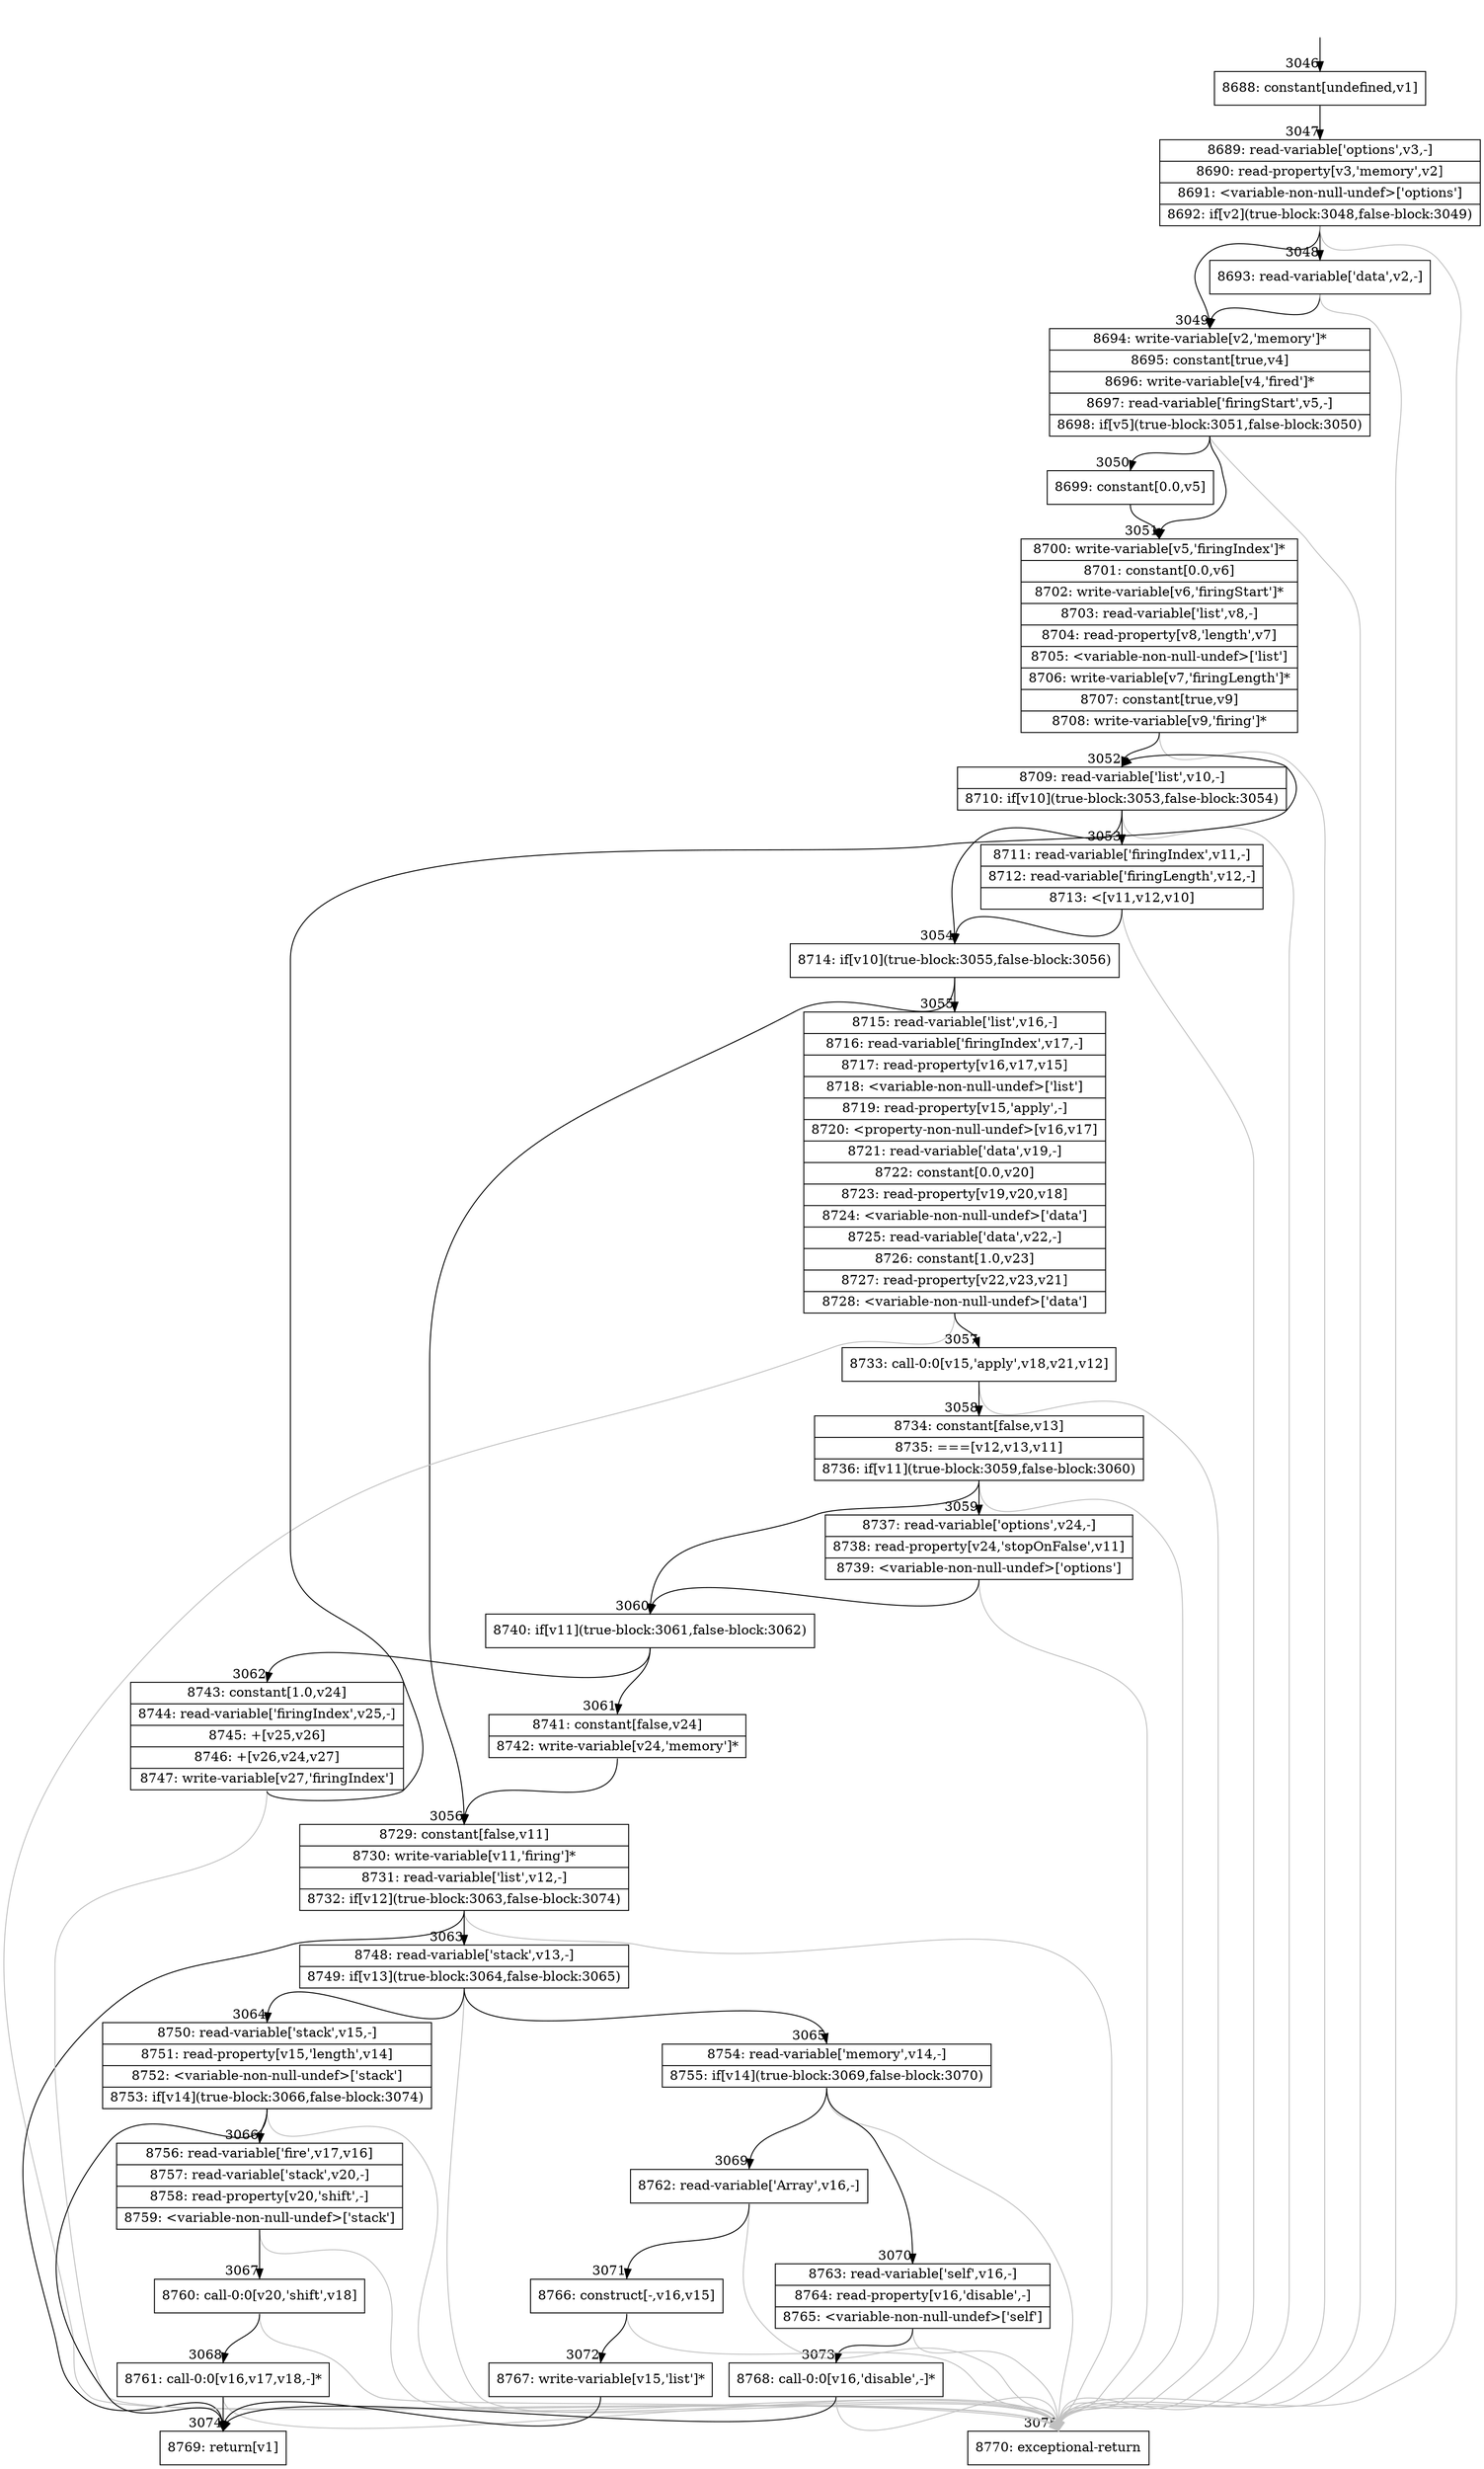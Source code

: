 digraph {
rankdir="TD"
BB_entry202[shape=none,label=""];
BB_entry202 -> BB3046 [tailport=s, headport=n, headlabel="    3046"]
BB3046 [shape=record label="{8688: constant[undefined,v1]}" ] 
BB3046 -> BB3047 [tailport=s, headport=n, headlabel="      3047"]
BB3047 [shape=record label="{8689: read-variable['options',v3,-]|8690: read-property[v3,'memory',v2]|8691: \<variable-non-null-undef\>['options']|8692: if[v2](true-block:3048,false-block:3049)}" ] 
BB3047 -> BB3049 [tailport=s, headport=n, headlabel="      3049"]
BB3047 -> BB3048 [tailport=s, headport=n, headlabel="      3048"]
BB3047 -> BB3075 [tailport=s, headport=n, color=gray, headlabel="      3075"]
BB3048 [shape=record label="{8693: read-variable['data',v2,-]}" ] 
BB3048 -> BB3049 [tailport=s, headport=n]
BB3048 -> BB3075 [tailport=s, headport=n, color=gray]
BB3049 [shape=record label="{8694: write-variable[v2,'memory']*|8695: constant[true,v4]|8696: write-variable[v4,'fired']*|8697: read-variable['firingStart',v5,-]|8698: if[v5](true-block:3051,false-block:3050)}" ] 
BB3049 -> BB3051 [tailport=s, headport=n, headlabel="      3051"]
BB3049 -> BB3050 [tailport=s, headport=n, headlabel="      3050"]
BB3049 -> BB3075 [tailport=s, headport=n, color=gray]
BB3050 [shape=record label="{8699: constant[0.0,v5]}" ] 
BB3050 -> BB3051 [tailport=s, headport=n]
BB3051 [shape=record label="{8700: write-variable[v5,'firingIndex']*|8701: constant[0.0,v6]|8702: write-variable[v6,'firingStart']*|8703: read-variable['list',v8,-]|8704: read-property[v8,'length',v7]|8705: \<variable-non-null-undef\>['list']|8706: write-variable[v7,'firingLength']*|8707: constant[true,v9]|8708: write-variable[v9,'firing']*}" ] 
BB3051 -> BB3052 [tailport=s, headport=n, headlabel="      3052"]
BB3051 -> BB3075 [tailport=s, headport=n, color=gray]
BB3052 [shape=record label="{8709: read-variable['list',v10,-]|8710: if[v10](true-block:3053,false-block:3054)}" ] 
BB3052 -> BB3054 [tailport=s, headport=n, headlabel="      3054"]
BB3052 -> BB3053 [tailport=s, headport=n, headlabel="      3053"]
BB3052 -> BB3075 [tailport=s, headport=n, color=gray]
BB3053 [shape=record label="{8711: read-variable['firingIndex',v11,-]|8712: read-variable['firingLength',v12,-]|8713: \<[v11,v12,v10]}" ] 
BB3053 -> BB3054 [tailport=s, headport=n]
BB3053 -> BB3075 [tailport=s, headport=n, color=gray]
BB3054 [shape=record label="{8714: if[v10](true-block:3055,false-block:3056)}" ] 
BB3054 -> BB3055 [tailport=s, headport=n, headlabel="      3055"]
BB3054 -> BB3056 [tailport=s, headport=n, headlabel="      3056"]
BB3055 [shape=record label="{8715: read-variable['list',v16,-]|8716: read-variable['firingIndex',v17,-]|8717: read-property[v16,v17,v15]|8718: \<variable-non-null-undef\>['list']|8719: read-property[v15,'apply',-]|8720: \<property-non-null-undef\>[v16,v17]|8721: read-variable['data',v19,-]|8722: constant[0.0,v20]|8723: read-property[v19,v20,v18]|8724: \<variable-non-null-undef\>['data']|8725: read-variable['data',v22,-]|8726: constant[1.0,v23]|8727: read-property[v22,v23,v21]|8728: \<variable-non-null-undef\>['data']}" ] 
BB3055 -> BB3057 [tailport=s, headport=n, headlabel="      3057"]
BB3055 -> BB3075 [tailport=s, headport=n, color=gray]
BB3056 [shape=record label="{8729: constant[false,v11]|8730: write-variable[v11,'firing']*|8731: read-variable['list',v12,-]|8732: if[v12](true-block:3063,false-block:3074)}" ] 
BB3056 -> BB3063 [tailport=s, headport=n, headlabel="      3063"]
BB3056 -> BB3074 [tailport=s, headport=n, headlabel="      3074"]
BB3056 -> BB3075 [tailport=s, headport=n, color=gray]
BB3057 [shape=record label="{8733: call-0:0[v15,'apply',v18,v21,v12]}" ] 
BB3057 -> BB3058 [tailport=s, headport=n, headlabel="      3058"]
BB3057 -> BB3075 [tailport=s, headport=n, color=gray]
BB3058 [shape=record label="{8734: constant[false,v13]|8735: ===[v12,v13,v11]|8736: if[v11](true-block:3059,false-block:3060)}" ] 
BB3058 -> BB3060 [tailport=s, headport=n, headlabel="      3060"]
BB3058 -> BB3059 [tailport=s, headport=n, headlabel="      3059"]
BB3058 -> BB3075 [tailport=s, headport=n, color=gray]
BB3059 [shape=record label="{8737: read-variable['options',v24,-]|8738: read-property[v24,'stopOnFalse',v11]|8739: \<variable-non-null-undef\>['options']}" ] 
BB3059 -> BB3060 [tailport=s, headport=n]
BB3059 -> BB3075 [tailport=s, headport=n, color=gray]
BB3060 [shape=record label="{8740: if[v11](true-block:3061,false-block:3062)}" ] 
BB3060 -> BB3061 [tailport=s, headport=n, headlabel="      3061"]
BB3060 -> BB3062 [tailport=s, headport=n, headlabel="      3062"]
BB3061 [shape=record label="{8741: constant[false,v24]|8742: write-variable[v24,'memory']*}" ] 
BB3061 -> BB3056 [tailport=s, headport=n]
BB3062 [shape=record label="{8743: constant[1.0,v24]|8744: read-variable['firingIndex',v25,-]|8745: +[v25,v26]|8746: +[v26,v24,v27]|8747: write-variable[v27,'firingIndex']}" ] 
BB3062 -> BB3052 [tailport=s, headport=n]
BB3062 -> BB3075 [tailport=s, headport=n, color=gray]
BB3063 [shape=record label="{8748: read-variable['stack',v13,-]|8749: if[v13](true-block:3064,false-block:3065)}" ] 
BB3063 -> BB3064 [tailport=s, headport=n, headlabel="      3064"]
BB3063 -> BB3065 [tailport=s, headport=n, headlabel="      3065"]
BB3063 -> BB3075 [tailport=s, headport=n, color=gray]
BB3064 [shape=record label="{8750: read-variable['stack',v15,-]|8751: read-property[v15,'length',v14]|8752: \<variable-non-null-undef\>['stack']|8753: if[v14](true-block:3066,false-block:3074)}" ] 
BB3064 -> BB3066 [tailport=s, headport=n, headlabel="      3066"]
BB3064 -> BB3074 [tailport=s, headport=n]
BB3064 -> BB3075 [tailport=s, headport=n, color=gray]
BB3065 [shape=record label="{8754: read-variable['memory',v14,-]|8755: if[v14](true-block:3069,false-block:3070)}" ] 
BB3065 -> BB3069 [tailport=s, headport=n, headlabel="      3069"]
BB3065 -> BB3070 [tailport=s, headport=n, headlabel="      3070"]
BB3065 -> BB3075 [tailport=s, headport=n, color=gray]
BB3066 [shape=record label="{8756: read-variable['fire',v17,v16]|8757: read-variable['stack',v20,-]|8758: read-property[v20,'shift',-]|8759: \<variable-non-null-undef\>['stack']}" ] 
BB3066 -> BB3067 [tailport=s, headport=n, headlabel="      3067"]
BB3066 -> BB3075 [tailport=s, headport=n, color=gray]
BB3067 [shape=record label="{8760: call-0:0[v20,'shift',v18]}" ] 
BB3067 -> BB3068 [tailport=s, headport=n, headlabel="      3068"]
BB3067 -> BB3075 [tailport=s, headport=n, color=gray]
BB3068 [shape=record label="{8761: call-0:0[v16,v17,v18,-]*}" ] 
BB3068 -> BB3074 [tailport=s, headport=n]
BB3068 -> BB3075 [tailport=s, headport=n, color=gray]
BB3069 [shape=record label="{8762: read-variable['Array',v16,-]}" ] 
BB3069 -> BB3071 [tailport=s, headport=n, headlabel="      3071"]
BB3069 -> BB3075 [tailport=s, headport=n, color=gray]
BB3070 [shape=record label="{8763: read-variable['self',v16,-]|8764: read-property[v16,'disable',-]|8765: \<variable-non-null-undef\>['self']}" ] 
BB3070 -> BB3073 [tailport=s, headport=n, headlabel="      3073"]
BB3070 -> BB3075 [tailport=s, headport=n, color=gray]
BB3071 [shape=record label="{8766: construct[-,v16,v15]}" ] 
BB3071 -> BB3072 [tailport=s, headport=n, headlabel="      3072"]
BB3071 -> BB3075 [tailport=s, headport=n, color=gray]
BB3072 [shape=record label="{8767: write-variable[v15,'list']*}" ] 
BB3072 -> BB3074 [tailport=s, headport=n]
BB3073 [shape=record label="{8768: call-0:0[v16,'disable',-]*}" ] 
BB3073 -> BB3074 [tailport=s, headport=n]
BB3073 -> BB3075 [tailport=s, headport=n, color=gray]
BB3074 [shape=record label="{8769: return[v1]}" ] 
BB3075 [shape=record label="{8770: exceptional-return}" ] 
}
